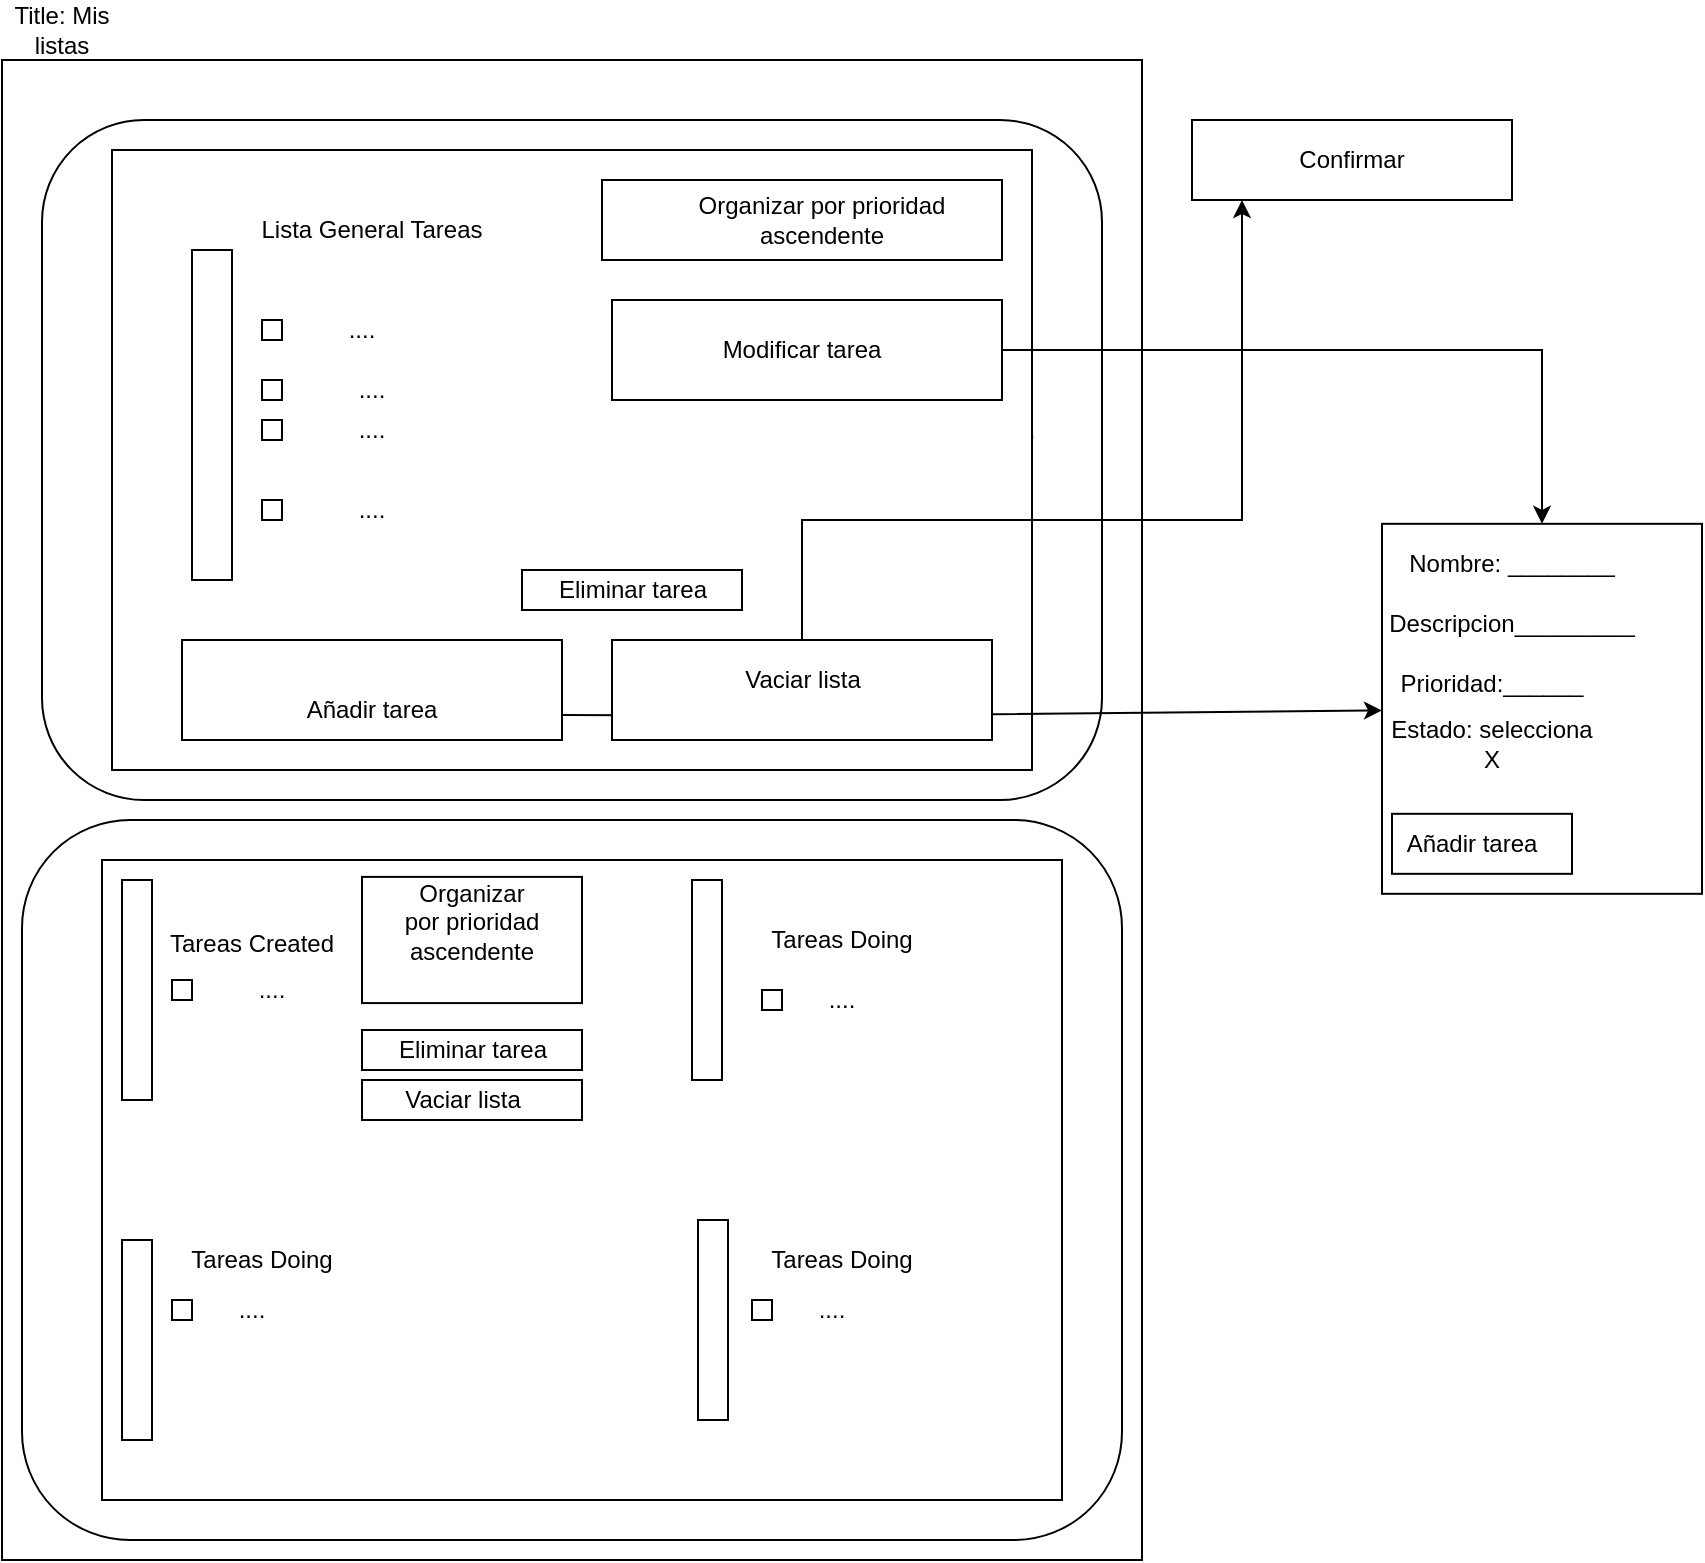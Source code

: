 <mxfile version="16.6.4" type="device"><diagram id="bUlQx45Ex1eFs-HpZjzq" name="Page-1"><mxGraphModel dx="1221" dy="634" grid="1" gridSize="10" guides="1" tooltips="1" connect="1" arrows="1" fold="1" page="1" pageScale="1" pageWidth="827" pageHeight="1169" math="0" shadow="0"><root><mxCell id="0"/><mxCell id="1" parent="0"/><mxCell id="OECg2Dvz87fUfjlWJx1l-31" value="" style="rounded=0;whiteSpace=wrap;html=1;" parent="1" vertex="1"><mxGeometry x="50" y="80" width="570" height="750" as="geometry"/></mxCell><mxCell id="OECg2Dvz87fUfjlWJx1l-3" value="" style="rounded=1;whiteSpace=wrap;html=1;" parent="1" vertex="1"><mxGeometry x="70" y="110" width="530" height="340" as="geometry"/></mxCell><mxCell id="OECg2Dvz87fUfjlWJx1l-4" value="" style="rounded=1;whiteSpace=wrap;html=1;" parent="1" vertex="1"><mxGeometry x="60" y="460" width="550" height="360" as="geometry"/></mxCell><mxCell id="OECg2Dvz87fUfjlWJx1l-7" value="....&lt;span style=&quot;color: rgba(0 , 0 , 0 , 0) ; font-family: monospace ; font-size: 0px&quot;&gt;%3CmxGraphModel%3E%3Croot%3E%3CmxCell%20id%3D%220%22%2F%3E%3CmxCell%20id%3D%221%22%20parent%3D%220%22%2F%3E%3CmxCell%20id%3D%222%22%20value%3D%22%22%20style%3D%22rounded%3D1%3BwhiteSpace%3Dwrap%3Bhtml%3D1%3B%22%20vertex%3D%221%22%20parent%3D%221%22%3E%3CmxGeometry%20x%3D%2270%22%20y%3D%22110%22%20width%3D%22720%22%20height%3D%22280%22%20as%3D%22geometry%22%2F%3E%3C%2FmxCell%3E%3C%2Froot%3E%3C%2FmxGraphModel%3E&lt;/span&gt;" style="text;html=1;strokeColor=none;fillColor=none;align=center;verticalAlign=middle;whiteSpace=wrap;rounded=0;" parent="1" vertex="1"><mxGeometry x="530" y="250" width="60" height="30" as="geometry"/></mxCell><mxCell id="OECg2Dvz87fUfjlWJx1l-8" value="....&lt;span style=&quot;color: rgba(0 , 0 , 0 , 0) ; font-family: monospace ; font-size: 0px&quot;&gt;%3CmxGraphModel%3E%3Croot%3E%3CmxCell%20id%3D%220%22%2F%3E%3CmxCell%20id%3D%221%22%20parent%3D%220%22%2F%3E%3CmxCell%20id%3D%222%22%20value%3D%22%22%20style%3D%22rounded%3D1%3BwhiteSpace%3Dwrap%3Bhtml%3D1%3B%22%20vertex%3D%221%22%20parent%3D%221%22%3E%3CmxGeometry%20x%3D%2270%22%20y%3D%22110%22%20width%3D%22720%22%20height%3D%22280%22%20as%3D%22geometry%22%2F%3E%3C%2FmxCell%3E%3C%2Froot%3E%3C%2FmxGraphModel%3E&lt;/span&gt;" style="text;html=1;strokeColor=none;fillColor=none;align=center;verticalAlign=middle;whiteSpace=wrap;rounded=0;" parent="1" vertex="1"><mxGeometry x="450" y="150" width="60" height="30" as="geometry"/></mxCell><mxCell id="OECg2Dvz87fUfjlWJx1l-16" value="" style="rounded=0;whiteSpace=wrap;html=1;" parent="1" vertex="1"><mxGeometry x="105" y="125" width="460" height="310" as="geometry"/></mxCell><mxCell id="OECg2Dvz87fUfjlWJx1l-6" value="Lista General Tareas" style="text;html=1;strokeColor=none;fillColor=none;align=center;verticalAlign=middle;whiteSpace=wrap;rounded=0;" parent="1" vertex="1"><mxGeometry x="145" y="135" width="180" height="60" as="geometry"/></mxCell><mxCell id="OECg2Dvz87fUfjlWJx1l-14" value="Añadir tarea" style="text;html=1;strokeColor=none;fillColor=none;align=center;verticalAlign=middle;whiteSpace=wrap;rounded=0;" parent="1" vertex="1"><mxGeometry x="170" y="370" width="110" height="30" as="geometry"/></mxCell><mxCell id="OECg2Dvz87fUfjlWJx1l-11" value="....&lt;span style=&quot;color: rgba(0 , 0 , 0 , 0) ; font-family: monospace ; font-size: 0px&quot;&gt;%3CmxGraphModel%3E%3Croot%3E%3CmxCell%20id%3D%220%22%2F%3E%3CmxCell%20id%3D%221%22%20parent%3D%220%22%2F%3E%3CmxCell%20id%3D%222%22%20value%3D%22%22%20style%3D%22rounded%3D1%3BwhiteSpace%3Dwrap%3Bhtml%3D1%3B%22%20vertex%3D%221%22%20parent%3D%221%22%3E%3CmxGeometry%20x%3D%2270%22%20y%3D%22110%22%20width%3D%22720%22%20height%3D%22280%22%20as%3D%22geometry%22%2F%3E%3C%2FmxCell%3E%3C%2Froot%3E%3C%2FmxGraphModel%3E&lt;/span&gt;" style="text;html=1;strokeColor=none;fillColor=none;align=center;verticalAlign=middle;whiteSpace=wrap;rounded=0;" parent="1" vertex="1"><mxGeometry x="205" y="290" width="60" height="30" as="geometry"/></mxCell><mxCell id="OECg2Dvz87fUfjlWJx1l-21" value="....&lt;span style=&quot;color: rgba(0 , 0 , 0 , 0) ; font-family: monospace ; font-size: 0px&quot;&gt;%3CmxGraphModel%3E%3Croot%3E%3CmxCell%20id%3D%220%22%2F%3E%3CmxCell%20id%3D%221%22%20parent%3D%220%22%2F%3E%3CmxCell%20id%3D%222%22%20value%3D%22%22%20style%3D%22rounded%3D1%3BwhiteSpace%3Dwrap%3Bhtml%3D1%3B%22%20vertex%3D%221%22%20parent%3D%221%22%3E%3CmxGeometry%20x%3D%2270%22%20y%3D%22110%22%20width%3D%22720%22%20height%3D%22280%22%20as%3D%22geometry%22%2F%3E%3C%2FmxCell%3E%3C%2Froot%3E%3C%2FmxGraphModel%3E&lt;/span&gt;" style="text;html=1;strokeColor=none;fillColor=none;align=center;verticalAlign=middle;whiteSpace=wrap;rounded=0;" parent="1" vertex="1"><mxGeometry x="205" y="250" width="60" height="30" as="geometry"/></mxCell><mxCell id="OECg2Dvz87fUfjlWJx1l-22" value="....&lt;span style=&quot;color: rgba(0 , 0 , 0 , 0) ; font-family: monospace ; font-size: 0px&quot;&gt;%3CmxGraphModel%3E%3Croot%3E%3CmxCell%20id%3D%220%22%2F%3E%3CmxCell%20id%3D%221%22%20parent%3D%220%22%2F%3E%3CmxCell%20id%3D%222%22%20value%3D%22%22%20style%3D%22rounded%3D1%3BwhiteSpace%3Dwrap%3Bhtml%3D1%3B%22%20vertex%3D%221%22%20parent%3D%221%22%3E%3CmxGeometry%20x%3D%2270%22%20y%3D%22110%22%20width%3D%22720%22%20height%3D%22280%22%20as%3D%22geometry%22%2F%3E%3C%2FmxCell%3E%3C%2Froot%3E%3C%2FmxGraphModel%3E&lt;/span&gt;" style="text;html=1;strokeColor=none;fillColor=none;align=center;verticalAlign=middle;whiteSpace=wrap;rounded=0;" parent="1" vertex="1"><mxGeometry x="200" y="200" width="60" height="30" as="geometry"/></mxCell><mxCell id="OECg2Dvz87fUfjlWJx1l-28" value="" style="rounded=0;whiteSpace=wrap;html=1;" parent="1" vertex="1"><mxGeometry x="350" y="140" width="200" height="40" as="geometry"/></mxCell><mxCell id="OECg2Dvz87fUfjlWJx1l-27" value="Organizar por prioridad ascendente" style="text;html=1;strokeColor=none;fillColor=none;align=center;verticalAlign=middle;whiteSpace=wrap;rounded=0;" parent="1" vertex="1"><mxGeometry x="390" y="145" width="140" height="30" as="geometry"/></mxCell><mxCell id="OECg2Dvz87fUfjlWJx1l-32" value="" style="rounded=0;whiteSpace=wrap;html=1;" parent="1" vertex="1"><mxGeometry x="100" y="480" width="480" height="320" as="geometry"/></mxCell><mxCell id="OECg2Dvz87fUfjlWJx1l-33" value="Tareas Created" style="text;html=1;strokeColor=none;fillColor=none;align=center;verticalAlign=middle;whiteSpace=wrap;rounded=0;" parent="1" vertex="1"><mxGeometry x="125" y="491.54" width="100" height="60" as="geometry"/></mxCell><mxCell id="OECg2Dvz87fUfjlWJx1l-34" value="Tareas Doing" style="text;html=1;strokeColor=none;fillColor=none;align=center;verticalAlign=middle;whiteSpace=wrap;rounded=0;" parent="1" vertex="1"><mxGeometry x="130" y="650" width="100" height="60" as="geometry"/></mxCell><mxCell id="OECg2Dvz87fUfjlWJx1l-35" value="Tareas Doing" style="text;html=1;strokeColor=none;fillColor=none;align=center;verticalAlign=middle;whiteSpace=wrap;rounded=0;" parent="1" vertex="1"><mxGeometry x="420" y="490" width="100" height="60" as="geometry"/></mxCell><mxCell id="OECg2Dvz87fUfjlWJx1l-36" value="Tareas Doing" style="text;html=1;strokeColor=none;fillColor=none;align=center;verticalAlign=middle;whiteSpace=wrap;rounded=0;" parent="1" vertex="1"><mxGeometry x="420" y="650" width="100" height="60" as="geometry"/></mxCell><mxCell id="OECg2Dvz87fUfjlWJx1l-37" value="" style="rounded=0;whiteSpace=wrap;html=1;" parent="1" vertex="1"><mxGeometry x="140" y="370" width="190" height="50" as="geometry"/></mxCell><mxCell id="OECg2Dvz87fUfjlWJx1l-47" value="" style="endArrow=classic;html=1;rounded=0;exitX=1;exitY=0.75;exitDx=0;exitDy=0;" parent="1" source="OECg2Dvz87fUfjlWJx1l-37" target="OECg2Dvz87fUfjlWJx1l-48" edge="1"><mxGeometry width="50" height="50" relative="1" as="geometry"><mxPoint x="390" y="440" as="sourcePoint"/><mxPoint x="680" y="330" as="targetPoint"/><Array as="points"><mxPoint x="460" y="408"/></Array></mxGeometry></mxCell><mxCell id="OECg2Dvz87fUfjlWJx1l-48" value="" style="rounded=0;whiteSpace=wrap;html=1;" parent="1" vertex="1"><mxGeometry x="740" y="311.91" width="160" height="185" as="geometry"/></mxCell><mxCell id="OECg2Dvz87fUfjlWJx1l-50" value="" style="rounded=0;whiteSpace=wrap;html=1;" parent="1" vertex="1"><mxGeometry x="745" y="456.91" width="90" height="30" as="geometry"/></mxCell><mxCell id="OECg2Dvz87fUfjlWJx1l-42" value="Añadir tarea" style="text;html=1;strokeColor=none;fillColor=none;align=center;verticalAlign=middle;whiteSpace=wrap;rounded=0;" parent="1" vertex="1"><mxGeometry x="730" y="456.91" width="110" height="30" as="geometry"/></mxCell><mxCell id="OECg2Dvz87fUfjlWJx1l-52" value="Nombre: ________" style="text;html=1;strokeColor=none;fillColor=none;align=center;verticalAlign=middle;whiteSpace=wrap;rounded=0;" parent="1" vertex="1"><mxGeometry x="750" y="316.91" width="110" height="30" as="geometry"/></mxCell><mxCell id="OECg2Dvz87fUfjlWJx1l-55" value="Prioridad:______" style="text;html=1;strokeColor=none;fillColor=none;align=center;verticalAlign=middle;whiteSpace=wrap;rounded=0;" parent="1" vertex="1"><mxGeometry x="740" y="376.91" width="110" height="30" as="geometry"/></mxCell><mxCell id="OECg2Dvz87fUfjlWJx1l-58" style="edgeStyle=orthogonalEdgeStyle;rounded=0;orthogonalLoop=1;jettySize=auto;html=1;exitX=0.5;exitY=1;exitDx=0;exitDy=0;" parent="1" source="OECg2Dvz87fUfjlWJx1l-48" target="OECg2Dvz87fUfjlWJx1l-48" edge="1"><mxGeometry relative="1" as="geometry"/></mxCell><mxCell id="OECg2Dvz87fUfjlWJx1l-53" value="Descripcion_________" style="text;html=1;strokeColor=none;fillColor=none;align=center;verticalAlign=middle;whiteSpace=wrap;rounded=0;" parent="1" vertex="1"><mxGeometry x="750" y="346.91" width="110" height="30" as="geometry"/></mxCell><mxCell id="OECg2Dvz87fUfjlWJx1l-57" value="Estado: selecciona X" style="text;html=1;strokeColor=none;fillColor=none;align=center;verticalAlign=middle;whiteSpace=wrap;rounded=0;" parent="1" vertex="1"><mxGeometry x="740" y="406.91" width="110" height="30" as="geometry"/></mxCell><mxCell id="OECg2Dvz87fUfjlWJx1l-64" value="Title: Mis listas" style="text;html=1;strokeColor=none;fillColor=none;align=center;verticalAlign=middle;whiteSpace=wrap;rounded=0;" parent="1" vertex="1"><mxGeometry x="50" y="50" width="60" height="30" as="geometry"/></mxCell><mxCell id="OECg2Dvz87fUfjlWJx1l-68" value="" style="rounded=0;whiteSpace=wrap;html=1;" parent="1" vertex="1"><mxGeometry x="310" y="335" width="110" height="20" as="geometry"/></mxCell><mxCell id="OECg2Dvz87fUfjlWJx1l-69" value="Añadir tarea" style="text;html=1;strokeColor=none;fillColor=none;align=center;verticalAlign=middle;whiteSpace=wrap;rounded=0;" parent="1" vertex="1"><mxGeometry x="180" y="390" width="110" height="30" as="geometry"/></mxCell><mxCell id="OECg2Dvz87fUfjlWJx1l-74" value="Eliminar tarea" style="text;html=1;strokeColor=none;fillColor=none;align=center;verticalAlign=middle;whiteSpace=wrap;rounded=0;" parent="1" vertex="1"><mxGeometry x="322.5" y="330" width="85" height="30" as="geometry"/></mxCell><mxCell id="OECg2Dvz87fUfjlWJx1l-75" value="" style="whiteSpace=wrap;html=1;aspect=fixed;" parent="1" vertex="1"><mxGeometry x="180" y="210" width="10" height="10" as="geometry"/></mxCell><mxCell id="OECg2Dvz87fUfjlWJx1l-76" value="" style="whiteSpace=wrap;html=1;aspect=fixed;" parent="1" vertex="1"><mxGeometry x="180" y="260" width="10" height="10" as="geometry"/></mxCell><mxCell id="OECg2Dvz87fUfjlWJx1l-77" value="" style="whiteSpace=wrap;html=1;aspect=fixed;" parent="1" vertex="1"><mxGeometry x="180" y="300" width="10" height="10" as="geometry"/></mxCell><mxCell id="OECg2Dvz87fUfjlWJx1l-87" style="edgeStyle=orthogonalEdgeStyle;rounded=0;orthogonalLoop=1;jettySize=auto;html=1;" parent="1" source="OECg2Dvz87fUfjlWJx1l-83" target="OECg2Dvz87fUfjlWJx1l-48" edge="1"><mxGeometry relative="1" as="geometry"/></mxCell><mxCell id="OECg2Dvz87fUfjlWJx1l-83" value="" style="rounded=0;whiteSpace=wrap;html=1;" parent="1" vertex="1"><mxGeometry x="355" y="200" width="195" height="50" as="geometry"/></mxCell><mxCell id="OECg2Dvz87fUfjlWJx1l-85" value="Modificar tarea" style="text;html=1;strokeColor=none;fillColor=none;align=center;verticalAlign=middle;whiteSpace=wrap;rounded=0;" parent="1" vertex="1"><mxGeometry x="395" y="210" width="110" height="30" as="geometry"/></mxCell><mxCell id="OECg2Dvz87fUfjlWJx1l-95" style="edgeStyle=orthogonalEdgeStyle;rounded=0;orthogonalLoop=1;jettySize=auto;html=1;" parent="1" source="OECg2Dvz87fUfjlWJx1l-93" target="OECg2Dvz87fUfjlWJx1l-94" edge="1"><mxGeometry relative="1" as="geometry"><Array as="points"><mxPoint x="450" y="310"/><mxPoint x="670" y="310"/></Array></mxGeometry></mxCell><mxCell id="OECg2Dvz87fUfjlWJx1l-93" value="" style="rounded=0;whiteSpace=wrap;html=1;" parent="1" vertex="1"><mxGeometry x="355" y="370" width="190" height="50" as="geometry"/></mxCell><mxCell id="OECg2Dvz87fUfjlWJx1l-89" value="Vaciar lista" style="text;html=1;strokeColor=none;fillColor=none;align=center;verticalAlign=middle;whiteSpace=wrap;rounded=0;" parent="1" vertex="1"><mxGeometry x="407.5" y="375" width="85" height="30" as="geometry"/></mxCell><mxCell id="OECg2Dvz87fUfjlWJx1l-94" value="" style="rounded=0;whiteSpace=wrap;html=1;" parent="1" vertex="1"><mxGeometry x="645" y="110" width="160" height="40" as="geometry"/></mxCell><mxCell id="OECg2Dvz87fUfjlWJx1l-97" value="Confirmar" style="text;html=1;strokeColor=none;fillColor=none;align=center;verticalAlign=middle;whiteSpace=wrap;rounded=0;" parent="1" vertex="1"><mxGeometry x="670" y="115" width="110" height="30" as="geometry"/></mxCell><mxCell id="OECg2Dvz87fUfjlWJx1l-98" value="" style="whiteSpace=wrap;html=1;aspect=fixed;" parent="1" vertex="1"><mxGeometry x="180" y="240" width="10" height="10" as="geometry"/></mxCell><mxCell id="OECg2Dvz87fUfjlWJx1l-99" value="....&lt;span style=&quot;color: rgba(0 , 0 , 0 , 0) ; font-family: monospace ; font-size: 0px&quot;&gt;%3CmxGraphModel%3E%3Croot%3E%3CmxCell%20id%3D%220%22%2F%3E%3CmxCell%20id%3D%221%22%20parent%3D%220%22%2F%3E%3CmxCell%20id%3D%222%22%20value%3D%22%22%20style%3D%22rounded%3D1%3BwhiteSpace%3Dwrap%3Bhtml%3D1%3B%22%20vertex%3D%221%22%20parent%3D%221%22%3E%3CmxGeometry%20x%3D%2270%22%20y%3D%22110%22%20width%3D%22720%22%20height%3D%22280%22%20as%3D%22geometry%22%2F%3E%3C%2FmxCell%3E%3C%2Froot%3E%3C%2FmxGraphModel%3E&lt;/span&gt;" style="text;html=1;strokeColor=none;fillColor=none;align=center;verticalAlign=middle;whiteSpace=wrap;rounded=0;" parent="1" vertex="1"><mxGeometry x="205" y="230" width="60" height="30" as="geometry"/></mxCell><mxCell id="OECg2Dvz87fUfjlWJx1l-100" value="" style="rounded=0;whiteSpace=wrap;html=1;" parent="1" vertex="1"><mxGeometry x="145" y="175" width="20" height="165" as="geometry"/></mxCell><mxCell id="OECg2Dvz87fUfjlWJx1l-104" value="" style="rounded=0;whiteSpace=wrap;html=1;" parent="1" vertex="1"><mxGeometry x="230" y="488.45" width="110" height="63.09" as="geometry"/></mxCell><mxCell id="OECg2Dvz87fUfjlWJx1l-105" value="Organizar por prioridad ascendente" style="text;html=1;strokeColor=none;fillColor=none;align=center;verticalAlign=middle;whiteSpace=wrap;rounded=0;" parent="1" vertex="1"><mxGeometry x="250" y="501.91" width="70" height="18.09" as="geometry"/></mxCell><mxCell id="OECg2Dvz87fUfjlWJx1l-106" value="" style="rounded=0;whiteSpace=wrap;html=1;" parent="1" vertex="1"><mxGeometry x="110" y="490" width="15" height="110" as="geometry"/></mxCell><mxCell id="OECg2Dvz87fUfjlWJx1l-107" value="" style="whiteSpace=wrap;html=1;aspect=fixed;" parent="1" vertex="1"><mxGeometry x="135" y="540" width="10" height="10" as="geometry"/></mxCell><mxCell id="OECg2Dvz87fUfjlWJx1l-108" value="....&lt;span style=&quot;color: rgba(0 , 0 , 0 , 0) ; font-family: monospace ; font-size: 0px&quot;&gt;%3CmxGraphModel%3E%3Croot%3E%3CmxCell%20id%3D%220%22%2F%3E%3CmxCell%20id%3D%221%22%20parent%3D%220%22%2F%3E%3CmxCell%20id%3D%222%22%20value%3D%22%22%20style%3D%22rounded%3D1%3BwhiteSpace%3Dwrap%3Bhtml%3D1%3B%22%20vertex%3D%221%22%20parent%3D%221%22%3E%3CmxGeometry%20x%3D%2270%22%20y%3D%22110%22%20width%3D%22720%22%20height%3D%22280%22%20as%3D%22geometry%22%2F%3E%3C%2FmxCell%3E%3C%2Froot%3E%3C%2FmxGraphModel%3E&lt;/span&gt;" style="text;html=1;strokeColor=none;fillColor=none;align=center;verticalAlign=middle;whiteSpace=wrap;rounded=0;" parent="1" vertex="1"><mxGeometry x="155" y="530" width="60" height="30" as="geometry"/></mxCell><mxCell id="OECg2Dvz87fUfjlWJx1l-109" value="" style="rounded=0;whiteSpace=wrap;html=1;" parent="1" vertex="1"><mxGeometry x="230" y="565" width="110" height="20" as="geometry"/></mxCell><mxCell id="OECg2Dvz87fUfjlWJx1l-110" value="Eliminar tarea" style="text;html=1;strokeColor=none;fillColor=none;align=center;verticalAlign=middle;whiteSpace=wrap;rounded=0;" parent="1" vertex="1"><mxGeometry x="242.5" y="560" width="85" height="30" as="geometry"/></mxCell><mxCell id="OECg2Dvz87fUfjlWJx1l-111" value="" style="rounded=0;whiteSpace=wrap;html=1;" parent="1" vertex="1"><mxGeometry x="230" y="590" width="110" height="20" as="geometry"/></mxCell><mxCell id="OECg2Dvz87fUfjlWJx1l-112" value="Vaciar lista" style="text;html=1;strokeColor=none;fillColor=none;align=center;verticalAlign=middle;whiteSpace=wrap;rounded=0;" parent="1" vertex="1"><mxGeometry x="237.5" y="585" width="85" height="30" as="geometry"/></mxCell><mxCell id="3l-SDPFsE9-9-C5GnqPC-1" value="" style="rounded=0;whiteSpace=wrap;html=1;" vertex="1" parent="1"><mxGeometry x="395" y="490" width="15" height="100" as="geometry"/></mxCell><mxCell id="3l-SDPFsE9-9-C5GnqPC-2" value="" style="rounded=0;whiteSpace=wrap;html=1;" vertex="1" parent="1"><mxGeometry x="398" y="660" width="15" height="100" as="geometry"/></mxCell><mxCell id="3l-SDPFsE9-9-C5GnqPC-3" value="" style="rounded=0;whiteSpace=wrap;html=1;" vertex="1" parent="1"><mxGeometry x="110" y="670" width="15" height="100" as="geometry"/></mxCell><mxCell id="3l-SDPFsE9-9-C5GnqPC-4" value="" style="whiteSpace=wrap;html=1;aspect=fixed;" vertex="1" parent="1"><mxGeometry x="135" y="700" width="10" height="10" as="geometry"/></mxCell><mxCell id="3l-SDPFsE9-9-C5GnqPC-5" value="....&lt;span style=&quot;color: rgba(0 , 0 , 0 , 0) ; font-family: monospace ; font-size: 0px&quot;&gt;%3CmxGraphModel%3E%3Croot%3E%3CmxCell%20id%3D%220%22%2F%3E%3CmxCell%20id%3D%221%22%20parent%3D%220%22%2F%3E%3CmxCell%20id%3D%222%22%20value%3D%22%22%20style%3D%22rounded%3D1%3BwhiteSpace%3Dwrap%3Bhtml%3D1%3B%22%20vertex%3D%221%22%20parent%3D%221%22%3E%3CmxGeometry%20x%3D%2270%22%20y%3D%22110%22%20width%3D%22720%22%20height%3D%22280%22%20as%3D%22geometry%22%2F%3E%3C%2FmxCell%3E%3C%2Froot%3E%3C%2FmxGraphModel%3E&lt;/span&gt;" style="text;html=1;strokeColor=none;fillColor=none;align=center;verticalAlign=middle;whiteSpace=wrap;rounded=0;" vertex="1" parent="1"><mxGeometry x="145" y="690" width="60" height="30" as="geometry"/></mxCell><mxCell id="3l-SDPFsE9-9-C5GnqPC-6" value="" style="whiteSpace=wrap;html=1;aspect=fixed;" vertex="1" parent="1"><mxGeometry x="430" y="545" width="10" height="10" as="geometry"/></mxCell><mxCell id="3l-SDPFsE9-9-C5GnqPC-7" value="....&lt;span style=&quot;color: rgba(0 , 0 , 0 , 0) ; font-family: monospace ; font-size: 0px&quot;&gt;%3CmxGraphModel%3E%3Croot%3E%3CmxCell%20id%3D%220%22%2F%3E%3CmxCell%20id%3D%221%22%20parent%3D%220%22%2F%3E%3CmxCell%20id%3D%222%22%20value%3D%22%22%20style%3D%22rounded%3D1%3BwhiteSpace%3Dwrap%3Bhtml%3D1%3B%22%20vertex%3D%221%22%20parent%3D%221%22%3E%3CmxGeometry%20x%3D%2270%22%20y%3D%22110%22%20width%3D%22720%22%20height%3D%22280%22%20as%3D%22geometry%22%2F%3E%3C%2FmxCell%3E%3C%2Froot%3E%3C%2FmxGraphModel%3E&lt;/span&gt;" style="text;html=1;strokeColor=none;fillColor=none;align=center;verticalAlign=middle;whiteSpace=wrap;rounded=0;" vertex="1" parent="1"><mxGeometry x="440" y="535" width="60" height="30" as="geometry"/></mxCell><mxCell id="3l-SDPFsE9-9-C5GnqPC-8" value="" style="whiteSpace=wrap;html=1;aspect=fixed;" vertex="1" parent="1"><mxGeometry x="425" y="700" width="10" height="10" as="geometry"/></mxCell><mxCell id="3l-SDPFsE9-9-C5GnqPC-9" value="....&lt;span style=&quot;color: rgba(0 , 0 , 0 , 0) ; font-family: monospace ; font-size: 0px&quot;&gt;%3CmxGraphModel%3E%3Croot%3E%3CmxCell%20id%3D%220%22%2F%3E%3CmxCell%20id%3D%221%22%20parent%3D%220%22%2F%3E%3CmxCell%20id%3D%222%22%20value%3D%22%22%20style%3D%22rounded%3D1%3BwhiteSpace%3Dwrap%3Bhtml%3D1%3B%22%20vertex%3D%221%22%20parent%3D%221%22%3E%3CmxGeometry%20x%3D%2270%22%20y%3D%22110%22%20width%3D%22720%22%20height%3D%22280%22%20as%3D%22geometry%22%2F%3E%3C%2FmxCell%3E%3C%2Froot%3E%3C%2FmxGraphModel%3E&lt;/span&gt;" style="text;html=1;strokeColor=none;fillColor=none;align=center;verticalAlign=middle;whiteSpace=wrap;rounded=0;" vertex="1" parent="1"><mxGeometry x="435" y="690" width="60" height="30" as="geometry"/></mxCell></root></mxGraphModel></diagram></mxfile>